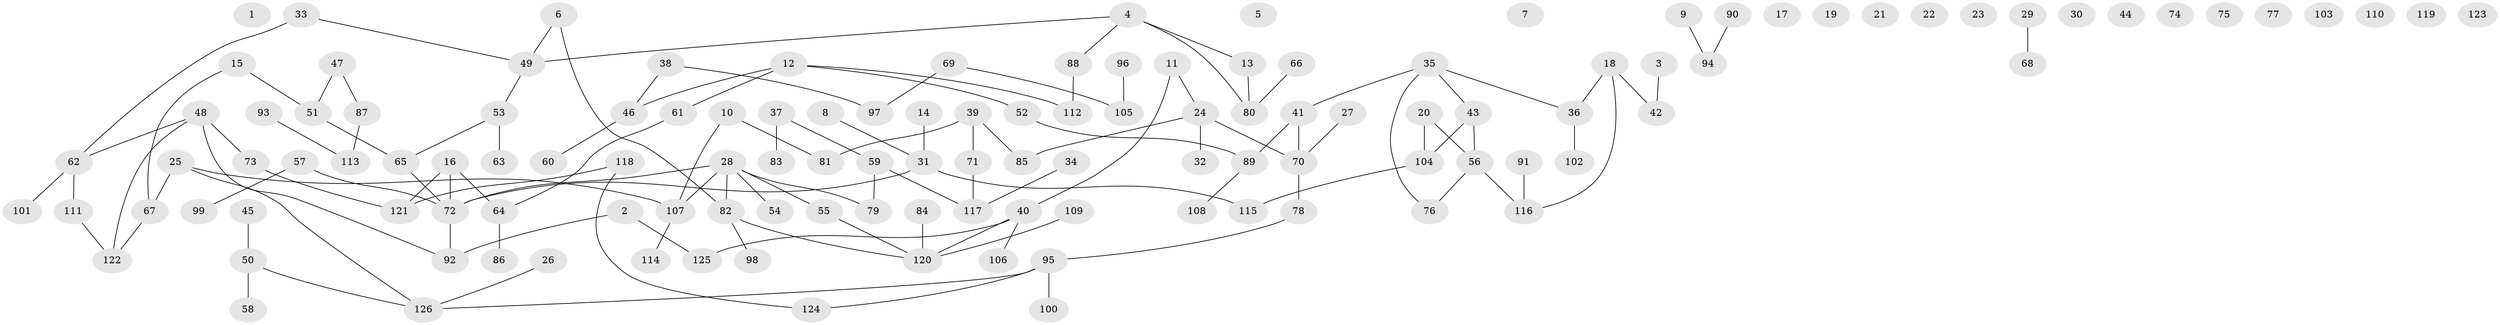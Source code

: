 // coarse degree distribution, {0: 0.20689655172413793, 3: 0.1839080459770115, 1: 0.19540229885057472, 5: 0.022988505747126436, 2: 0.2988505747126437, 4: 0.06896551724137931, 8: 0.011494252873563218, 7: 0.011494252873563218}
// Generated by graph-tools (version 1.1) at 2025/23/03/03/25 07:23:28]
// undirected, 126 vertices, 125 edges
graph export_dot {
graph [start="1"]
  node [color=gray90,style=filled];
  1;
  2;
  3;
  4;
  5;
  6;
  7;
  8;
  9;
  10;
  11;
  12;
  13;
  14;
  15;
  16;
  17;
  18;
  19;
  20;
  21;
  22;
  23;
  24;
  25;
  26;
  27;
  28;
  29;
  30;
  31;
  32;
  33;
  34;
  35;
  36;
  37;
  38;
  39;
  40;
  41;
  42;
  43;
  44;
  45;
  46;
  47;
  48;
  49;
  50;
  51;
  52;
  53;
  54;
  55;
  56;
  57;
  58;
  59;
  60;
  61;
  62;
  63;
  64;
  65;
  66;
  67;
  68;
  69;
  70;
  71;
  72;
  73;
  74;
  75;
  76;
  77;
  78;
  79;
  80;
  81;
  82;
  83;
  84;
  85;
  86;
  87;
  88;
  89;
  90;
  91;
  92;
  93;
  94;
  95;
  96;
  97;
  98;
  99;
  100;
  101;
  102;
  103;
  104;
  105;
  106;
  107;
  108;
  109;
  110;
  111;
  112;
  113;
  114;
  115;
  116;
  117;
  118;
  119;
  120;
  121;
  122;
  123;
  124;
  125;
  126;
  2 -- 92;
  2 -- 125;
  3 -- 42;
  4 -- 13;
  4 -- 49;
  4 -- 80;
  4 -- 88;
  6 -- 49;
  6 -- 82;
  8 -- 31;
  9 -- 94;
  10 -- 81;
  10 -- 107;
  11 -- 24;
  11 -- 40;
  12 -- 46;
  12 -- 52;
  12 -- 61;
  12 -- 112;
  13 -- 80;
  14 -- 31;
  15 -- 51;
  15 -- 67;
  16 -- 64;
  16 -- 72;
  16 -- 121;
  18 -- 36;
  18 -- 42;
  18 -- 116;
  20 -- 56;
  20 -- 104;
  24 -- 32;
  24 -- 70;
  24 -- 85;
  25 -- 67;
  25 -- 107;
  25 -- 126;
  26 -- 126;
  27 -- 70;
  28 -- 54;
  28 -- 55;
  28 -- 72;
  28 -- 79;
  28 -- 82;
  28 -- 107;
  29 -- 68;
  31 -- 72;
  31 -- 115;
  33 -- 49;
  33 -- 62;
  34 -- 117;
  35 -- 36;
  35 -- 41;
  35 -- 43;
  35 -- 76;
  36 -- 102;
  37 -- 59;
  37 -- 83;
  38 -- 46;
  38 -- 97;
  39 -- 71;
  39 -- 81;
  39 -- 85;
  40 -- 106;
  40 -- 120;
  40 -- 125;
  41 -- 70;
  41 -- 89;
  43 -- 56;
  43 -- 104;
  45 -- 50;
  46 -- 60;
  47 -- 51;
  47 -- 87;
  48 -- 62;
  48 -- 73;
  48 -- 92;
  48 -- 122;
  49 -- 53;
  50 -- 58;
  50 -- 126;
  51 -- 65;
  52 -- 89;
  53 -- 63;
  53 -- 65;
  55 -- 120;
  56 -- 76;
  56 -- 116;
  57 -- 72;
  57 -- 99;
  59 -- 79;
  59 -- 117;
  61 -- 64;
  62 -- 101;
  62 -- 111;
  64 -- 86;
  65 -- 72;
  66 -- 80;
  67 -- 122;
  69 -- 97;
  69 -- 105;
  70 -- 78;
  71 -- 117;
  72 -- 92;
  73 -- 121;
  78 -- 95;
  82 -- 98;
  82 -- 120;
  84 -- 120;
  87 -- 113;
  88 -- 112;
  89 -- 108;
  90 -- 94;
  91 -- 116;
  93 -- 113;
  95 -- 100;
  95 -- 124;
  95 -- 126;
  96 -- 105;
  104 -- 115;
  107 -- 114;
  109 -- 120;
  111 -- 122;
  118 -- 121;
  118 -- 124;
}
